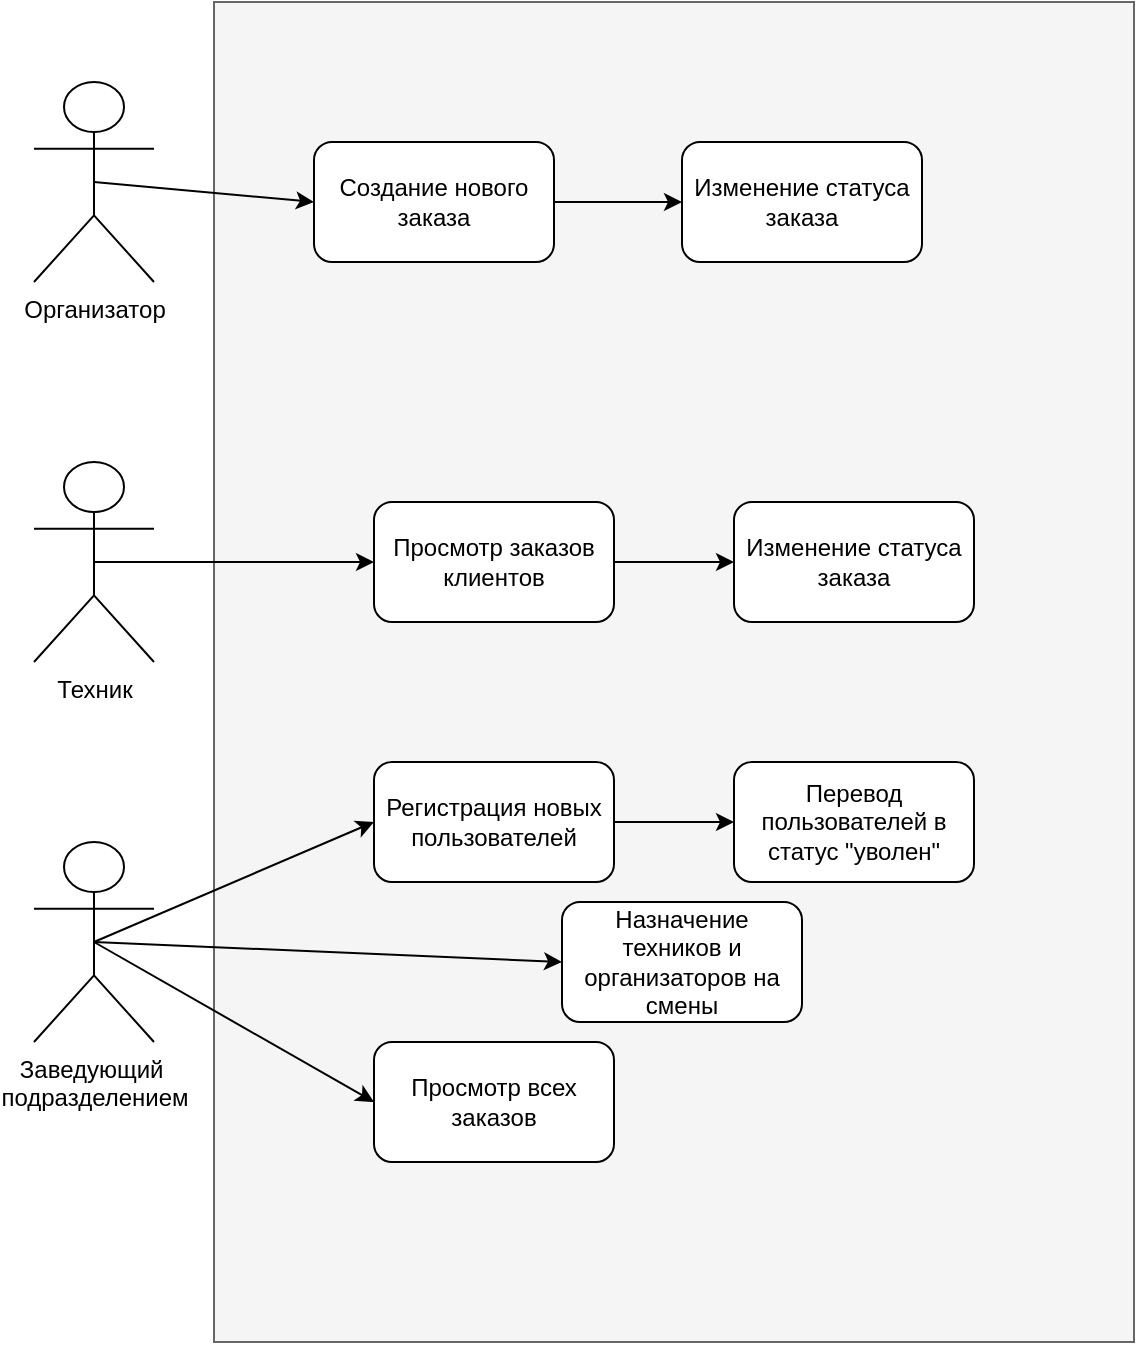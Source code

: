 <mxfile version="24.7.8">
  <diagram name="Страница — 1" id="8yi5JviRk8tUStjRkaAI">
    <mxGraphModel dx="1195" dy="703" grid="1" gridSize="10" guides="1" tooltips="1" connect="1" arrows="1" fold="1" page="1" pageScale="1" pageWidth="827" pageHeight="1169" math="0" shadow="0">
      <root>
        <mxCell id="0" />
        <mxCell id="1" parent="0" />
        <mxCell id="e6r7kJwP29MGwDs-VVoz-25" value="" style="rounded=0;whiteSpace=wrap;html=1;container=0;dropTarget=0;direction=east;connectable=1;absoluteArcSize=0;fillColor=#f5f5f5;fontColor=#333333;strokeColor=#666666;" vertex="1" parent="1">
          <mxGeometry x="180" y="70" width="460" height="670" as="geometry" />
        </mxCell>
        <mxCell id="e6r7kJwP29MGwDs-VVoz-2" style="rounded=0;orthogonalLoop=1;jettySize=auto;html=1;exitX=0.5;exitY=0.5;exitDx=0;exitDy=0;exitPerimeter=0;entryX=0;entryY=0.5;entryDx=0;entryDy=0;" edge="1" parent="1" source="e6r7kJwP29MGwDs-VVoz-1" target="e6r7kJwP29MGwDs-VVoz-3">
          <mxGeometry relative="1" as="geometry">
            <mxPoint x="240" y="160" as="targetPoint" />
          </mxGeometry>
        </mxCell>
        <mxCell id="e6r7kJwP29MGwDs-VVoz-1" value="Организатор" style="shape=umlActor;verticalLabelPosition=bottom;verticalAlign=top;html=1;outlineConnect=0;" vertex="1" parent="1">
          <mxGeometry x="90" y="110" width="60" height="100" as="geometry" />
        </mxCell>
        <mxCell id="e6r7kJwP29MGwDs-VVoz-18" style="edgeStyle=orthogonalEdgeStyle;rounded=0;orthogonalLoop=1;jettySize=auto;html=1;exitX=1;exitY=0.5;exitDx=0;exitDy=0;entryX=0;entryY=0.5;entryDx=0;entryDy=0;" edge="1" parent="1" source="e6r7kJwP29MGwDs-VVoz-3" target="e6r7kJwP29MGwDs-VVoz-4">
          <mxGeometry relative="1" as="geometry" />
        </mxCell>
        <mxCell id="e6r7kJwP29MGwDs-VVoz-3" value="Создание нового заказа" style="rounded=1;whiteSpace=wrap;html=1;" vertex="1" parent="1">
          <mxGeometry x="230" y="140" width="120" height="60" as="geometry" />
        </mxCell>
        <mxCell id="e6r7kJwP29MGwDs-VVoz-4" value="Изменение статуса заказа" style="rounded=1;whiteSpace=wrap;html=1;" vertex="1" parent="1">
          <mxGeometry x="414" y="140" width="120" height="60" as="geometry" />
        </mxCell>
        <mxCell id="e6r7kJwP29MGwDs-VVoz-9" style="rounded=0;orthogonalLoop=1;jettySize=auto;html=1;exitX=0.5;exitY=0.5;exitDx=0;exitDy=0;exitPerimeter=0;entryX=0;entryY=0.5;entryDx=0;entryDy=0;" edge="1" parent="1" source="e6r7kJwP29MGwDs-VVoz-6" target="e6r7kJwP29MGwDs-VVoz-7">
          <mxGeometry relative="1" as="geometry" />
        </mxCell>
        <mxCell id="e6r7kJwP29MGwDs-VVoz-6" value="Техник" style="shape=umlActor;verticalLabelPosition=bottom;verticalAlign=top;html=1;outlineConnect=0;" vertex="1" parent="1">
          <mxGeometry x="90" y="300" width="60" height="100" as="geometry" />
        </mxCell>
        <mxCell id="e6r7kJwP29MGwDs-VVoz-17" style="edgeStyle=orthogonalEdgeStyle;rounded=0;orthogonalLoop=1;jettySize=auto;html=1;exitX=1;exitY=0.5;exitDx=0;exitDy=0;entryX=0;entryY=0.5;entryDx=0;entryDy=0;" edge="1" parent="1" source="e6r7kJwP29MGwDs-VVoz-7" target="e6r7kJwP29MGwDs-VVoz-10">
          <mxGeometry relative="1" as="geometry" />
        </mxCell>
        <mxCell id="e6r7kJwP29MGwDs-VVoz-7" value="Просмотр заказов клиентов" style="rounded=1;whiteSpace=wrap;html=1;" vertex="1" parent="1">
          <mxGeometry x="260" y="320" width="120" height="60" as="geometry" />
        </mxCell>
        <mxCell id="e6r7kJwP29MGwDs-VVoz-10" value="Изменение статуса заказа" style="rounded=1;whiteSpace=wrap;html=1;" vertex="1" parent="1">
          <mxGeometry x="440" y="320" width="120" height="60" as="geometry" />
        </mxCell>
        <mxCell id="e6r7kJwP29MGwDs-VVoz-14" style="rounded=0;orthogonalLoop=1;jettySize=auto;html=1;exitX=0.5;exitY=0.5;exitDx=0;exitDy=0;exitPerimeter=0;entryX=0;entryY=0.5;entryDx=0;entryDy=0;" edge="1" parent="1" source="e6r7kJwP29MGwDs-VVoz-12" target="e6r7kJwP29MGwDs-VVoz-13">
          <mxGeometry relative="1" as="geometry" />
        </mxCell>
        <mxCell id="e6r7kJwP29MGwDs-VVoz-22" style="rounded=0;orthogonalLoop=1;jettySize=auto;html=1;exitX=0.5;exitY=0.5;exitDx=0;exitDy=0;exitPerimeter=0;entryX=0;entryY=0.5;entryDx=0;entryDy=0;" edge="1" parent="1" source="e6r7kJwP29MGwDs-VVoz-12" target="e6r7kJwP29MGwDs-VVoz-21">
          <mxGeometry relative="1" as="geometry" />
        </mxCell>
        <mxCell id="e6r7kJwP29MGwDs-VVoz-24" style="rounded=0;orthogonalLoop=1;jettySize=auto;html=1;exitX=0.5;exitY=0.5;exitDx=0;exitDy=0;exitPerimeter=0;entryX=0;entryY=0.5;entryDx=0;entryDy=0;" edge="1" parent="1" source="e6r7kJwP29MGwDs-VVoz-12" target="e6r7kJwP29MGwDs-VVoz-23">
          <mxGeometry relative="1" as="geometry" />
        </mxCell>
        <mxCell id="e6r7kJwP29MGwDs-VVoz-12" value="Заведующий&amp;nbsp;&lt;div&gt;подразделением&lt;/div&gt;" style="shape=umlActor;verticalLabelPosition=bottom;verticalAlign=top;html=1;outlineConnect=0;" vertex="1" parent="1">
          <mxGeometry x="90" y="490" width="60" height="100" as="geometry" />
        </mxCell>
        <mxCell id="e6r7kJwP29MGwDs-VVoz-19" style="edgeStyle=orthogonalEdgeStyle;rounded=0;orthogonalLoop=1;jettySize=auto;html=1;exitX=1;exitY=0.5;exitDx=0;exitDy=0;" edge="1" parent="1" source="e6r7kJwP29MGwDs-VVoz-13" target="e6r7kJwP29MGwDs-VVoz-15">
          <mxGeometry relative="1" as="geometry" />
        </mxCell>
        <mxCell id="e6r7kJwP29MGwDs-VVoz-13" value="Регистрация новых пользователей" style="rounded=1;whiteSpace=wrap;html=1;" vertex="1" parent="1">
          <mxGeometry x="260" y="450" width="120" height="60" as="geometry" />
        </mxCell>
        <mxCell id="e6r7kJwP29MGwDs-VVoz-15" value="Перевод пользователей в статус &quot;уволен&quot;" style="rounded=1;whiteSpace=wrap;html=1;" vertex="1" parent="1">
          <mxGeometry x="440" y="450" width="120" height="60" as="geometry" />
        </mxCell>
        <mxCell id="e6r7kJwP29MGwDs-VVoz-21" value="Назначение техников и организаторов на смены" style="rounded=1;whiteSpace=wrap;html=1;" vertex="1" parent="1">
          <mxGeometry x="354" y="520" width="120" height="60" as="geometry" />
        </mxCell>
        <mxCell id="e6r7kJwP29MGwDs-VVoz-23" value="Просмотр всех заказов" style="rounded=1;whiteSpace=wrap;html=1;" vertex="1" parent="1">
          <mxGeometry x="260" y="590" width="120" height="60" as="geometry" />
        </mxCell>
      </root>
    </mxGraphModel>
  </diagram>
</mxfile>
